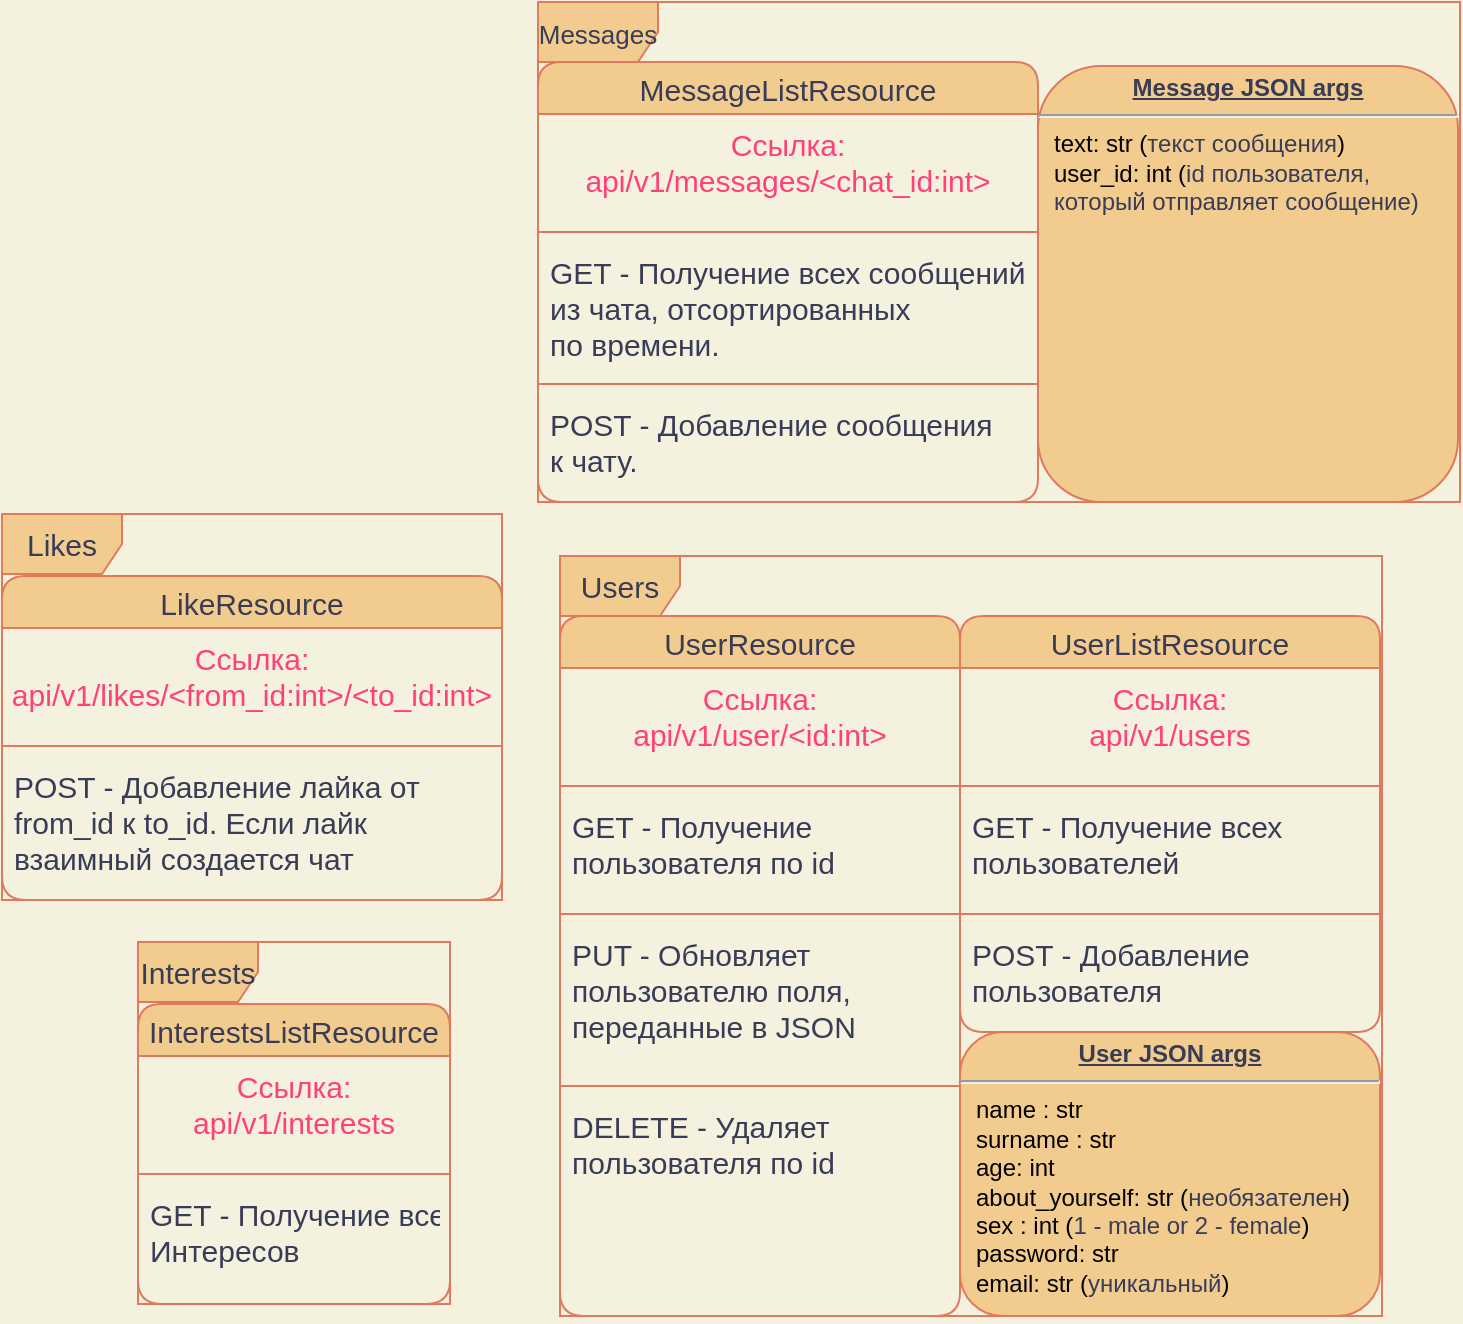 <mxfile version="15.5.4" type="embed"><diagram id="C5RBs43oDa-KdzZeNtuy" name="Page-1"><mxGraphModel dx="788" dy="420" grid="0" gridSize="10" guides="1" tooltips="1" connect="1" arrows="1" fold="1" page="1" pageScale="1" pageWidth="10000" pageHeight="10000" background="#F4F1DE" math="0" shadow="0"><root><mxCell id="WIyWlLk6GJQsqaUBKTNV-0"/><mxCell id="WIyWlLk6GJQsqaUBKTNV-1" parent="WIyWlLk6GJQsqaUBKTNV-0"/><mxCell id="s-sF-N-EIKHxKrZ4D1PO-0" value="UserListResource" style="swimlane;fontStyle=0;childLayout=stackLayout;horizontal=1;startSize=26;horizontalStack=0;resizeParent=1;resizeParentMax=0;resizeLast=0;collapsible=1;marginBottom=0;align=center;fontSize=15;fillColor=#F2CC8F;strokeColor=#E07A5F;fontColor=#393C56;rounded=1;" parent="WIyWlLk6GJQsqaUBKTNV-1" vertex="1"><mxGeometry x="2961" y="1520" width="210" height="208" as="geometry"/></mxCell><mxCell id="s-sF-N-EIKHxKrZ4D1PO-10" value="Ссылка:&#10;api/v1/users" style="text;strokeColor=none;fillColor=none;spacingLeft=4;spacingRight=4;overflow=hidden;rotatable=0;points=[[0,0.5],[1,0.5]];portConstraint=eastwest;fontSize=15;fontColor=#FF4079;rounded=1;align=center;" parent="s-sF-N-EIKHxKrZ4D1PO-0" vertex="1"><mxGeometry y="26" width="210" height="54" as="geometry"/></mxCell><mxCell id="s-sF-N-EIKHxKrZ4D1PO-11" value="" style="line;strokeWidth=1;rotatable=0;dashed=0;labelPosition=right;align=left;verticalAlign=middle;spacingTop=0;spacingLeft=6;points=[];portConstraint=eastwest;fontSize=15;labelBackgroundColor=#F4F1DE;fillColor=#F2CC8F;strokeColor=#E07A5F;fontColor=#393C56;rounded=1;" parent="s-sF-N-EIKHxKrZ4D1PO-0" vertex="1"><mxGeometry y="80" width="210" height="10" as="geometry"/></mxCell><mxCell id="s-sF-N-EIKHxKrZ4D1PO-1" value="GET - Получение всех &#10;пользователей" style="text;strokeColor=none;fillColor=none;spacingLeft=4;spacingRight=4;overflow=hidden;rotatable=0;points=[[0,0.5],[1,0.5]];portConstraint=eastwest;fontSize=15;fontColor=#393C56;rounded=1;" parent="s-sF-N-EIKHxKrZ4D1PO-0" vertex="1"><mxGeometry y="90" width="210" height="54" as="geometry"/></mxCell><mxCell id="s-sF-N-EIKHxKrZ4D1PO-5" value="" style="line;strokeWidth=1;rotatable=0;dashed=0;labelPosition=right;align=left;verticalAlign=middle;spacingTop=0;spacingLeft=6;points=[];portConstraint=eastwest;fontSize=15;labelBackgroundColor=#F4F1DE;fillColor=#F2CC8F;strokeColor=#E07A5F;fontColor=#393C56;rounded=1;" parent="s-sF-N-EIKHxKrZ4D1PO-0" vertex="1"><mxGeometry y="144" width="210" height="10" as="geometry"/></mxCell><mxCell id="s-sF-N-EIKHxKrZ4D1PO-4" value="POST - Добавление &#10;пользователя" style="text;strokeColor=none;fillColor=none;spacingLeft=4;spacingRight=4;overflow=hidden;rotatable=0;points=[[0,0.5],[1,0.5]];portConstraint=eastwest;fontSize=15;fontColor=#393C56;rounded=1;" parent="s-sF-N-EIKHxKrZ4D1PO-0" vertex="1"><mxGeometry y="154" width="210" height="54" as="geometry"/></mxCell><mxCell id="s-sF-N-EIKHxKrZ4D1PO-6" value="UserResource" style="swimlane;fontStyle=0;childLayout=stackLayout;horizontal=1;startSize=26;horizontalStack=0;resizeParent=1;resizeParentMax=0;resizeLast=0;collapsible=1;marginBottom=0;align=center;fontSize=15;fillColor=#F2CC8F;strokeColor=#E07A5F;fontColor=#393C56;rounded=1;" parent="WIyWlLk6GJQsqaUBKTNV-1" vertex="1"><mxGeometry x="2761" y="1520" width="200" height="350" as="geometry"/></mxCell><mxCell id="s-sF-N-EIKHxKrZ4D1PO-12" value="Ссылка:&#10;api/v1/user/&lt;id:int&gt;" style="text;strokeColor=none;fillColor=none;spacingLeft=4;spacingRight=4;overflow=hidden;rotatable=0;points=[[0,0.5],[1,0.5]];portConstraint=eastwest;fontSize=15;fontColor=#FF4079;rounded=1;align=center;" parent="s-sF-N-EIKHxKrZ4D1PO-6" vertex="1"><mxGeometry y="26" width="200" height="54" as="geometry"/></mxCell><mxCell id="s-sF-N-EIKHxKrZ4D1PO-13" value="" style="line;strokeWidth=1;rotatable=0;dashed=0;labelPosition=right;align=left;verticalAlign=middle;spacingTop=0;spacingLeft=6;points=[];portConstraint=eastwest;fontSize=15;labelBackgroundColor=#F4F1DE;fillColor=#F2CC8F;strokeColor=#E07A5F;fontColor=#393C56;rounded=1;" parent="s-sF-N-EIKHxKrZ4D1PO-6" vertex="1"><mxGeometry y="80" width="200" height="10" as="geometry"/></mxCell><mxCell id="s-sF-N-EIKHxKrZ4D1PO-7" value="GET - Получение &#10;пользователя по id" style="text;strokeColor=none;fillColor=none;spacingLeft=4;spacingRight=4;overflow=hidden;rotatable=0;points=[[0,0.5],[1,0.5]];portConstraint=eastwest;fontSize=15;fontColor=#393C56;rounded=1;" parent="s-sF-N-EIKHxKrZ4D1PO-6" vertex="1"><mxGeometry y="90" width="200" height="54" as="geometry"/></mxCell><mxCell id="s-sF-N-EIKHxKrZ4D1PO-8" value="" style="line;strokeWidth=1;rotatable=0;dashed=0;labelPosition=right;align=left;verticalAlign=middle;spacingTop=0;spacingLeft=6;points=[];portConstraint=eastwest;fontSize=15;labelBackgroundColor=#F4F1DE;fillColor=#F2CC8F;strokeColor=#E07A5F;fontColor=#393C56;rounded=1;" parent="s-sF-N-EIKHxKrZ4D1PO-6" vertex="1"><mxGeometry y="144" width="200" height="10" as="geometry"/></mxCell><mxCell id="s-sF-N-EIKHxKrZ4D1PO-19" value="PUT - Обновляет &#10;пользователю поля, &#10;переданные в JSON" style="text;strokeColor=none;fillColor=none;spacingLeft=4;spacingRight=4;overflow=hidden;rotatable=0;points=[[0,0.5],[1,0.5]];portConstraint=eastwest;fontSize=15;fontColor=#393C56;rounded=1;" parent="s-sF-N-EIKHxKrZ4D1PO-6" vertex="1"><mxGeometry y="154" width="200" height="76" as="geometry"/></mxCell><mxCell id="s-sF-N-EIKHxKrZ4D1PO-20" value="" style="line;strokeWidth=1;rotatable=0;dashed=0;labelPosition=right;align=left;verticalAlign=middle;spacingTop=0;spacingLeft=6;points=[];portConstraint=eastwest;fontSize=15;labelBackgroundColor=#F4F1DE;fillColor=#F2CC8F;strokeColor=#E07A5F;fontColor=#393C56;rounded=1;" parent="s-sF-N-EIKHxKrZ4D1PO-6" vertex="1"><mxGeometry y="230" width="200" height="10" as="geometry"/></mxCell><mxCell id="s-sF-N-EIKHxKrZ4D1PO-9" value="DELETE - Удаляет &#10;пользователя по id" style="text;strokeColor=none;fillColor=none;spacingLeft=4;spacingRight=4;overflow=hidden;rotatable=0;points=[[0,0.5],[1,0.5]];portConstraint=eastwest;fontSize=15;fontColor=#393C56;rounded=1;" parent="s-sF-N-EIKHxKrZ4D1PO-6" vertex="1"><mxGeometry y="240" width="200" height="110" as="geometry"/></mxCell><mxCell id="s-sF-N-EIKHxKrZ4D1PO-15" value="Users" style="shape=umlFrame;whiteSpace=wrap;html=1;fontSize=15;fontColor=#393C56;fillColor=#F2CC8F;strokeColor=#E07A5F;rounded=1;" parent="WIyWlLk6GJQsqaUBKTNV-1" vertex="1"><mxGeometry x="2761" y="1490" width="411" height="380" as="geometry"/></mxCell><mxCell id="s-sF-N-EIKHxKrZ4D1PO-18" value="&lt;p style=&quot;margin: 0px ; margin-top: 4px ; text-align: center ; text-decoration: underline&quot;&gt;&lt;b&gt;User JSON args&lt;/b&gt;&lt;/p&gt;&lt;hr&gt;&lt;p style=&quot;margin: 0px ; margin-left: 8px&quot;&gt;&lt;font color=&quot;#000000&quot;&gt;name : str&lt;/font&gt;&lt;/p&gt;&lt;p style=&quot;margin: 0px ; margin-left: 8px&quot;&gt;&lt;font color=&quot;#000000&quot;&gt;surname : str&lt;br&gt;age: int&lt;/font&gt;&lt;/p&gt;&lt;p style=&quot;margin: 0px ; margin-left: 8px&quot;&gt;&lt;font color=&quot;#000000&quot;&gt;about_yourself: str (&lt;/font&gt;необязателен&lt;font color=&quot;#000000&quot;&gt;)&lt;/font&gt;&lt;/p&gt;&lt;p style=&quot;margin: 0px ; margin-left: 8px&quot;&gt;&lt;font color=&quot;#000000&quot;&gt;sex : int (&lt;/font&gt;1 - male or 2 - female&lt;font color=&quot;#000000&quot;&gt;)&lt;/font&gt;&lt;/p&gt;&lt;p style=&quot;margin: 0px ; margin-left: 8px&quot;&gt;&lt;font color=&quot;#000000&quot;&gt;password: str&lt;/font&gt;&lt;/p&gt;&lt;p style=&quot;margin: 0px ; margin-left: 8px&quot;&gt;&lt;font color=&quot;#000000&quot;&gt;email: str (&lt;/font&gt;уникальный&lt;font color=&quot;#000000&quot;&gt;)&lt;/font&gt;&lt;/p&gt;" style="verticalAlign=top;align=left;overflow=fill;fontSize=12;fontFamily=Helvetica;html=1;fontColor=#393C56;fillColor=#F2CC8F;strokeColor=#E07A5F;rounded=1;" parent="WIyWlLk6GJQsqaUBKTNV-1" vertex="1"><mxGeometry x="2961" y="1728" width="210" height="142" as="geometry"/></mxCell><mxCell id="0" value="InterestsListResource" style="swimlane;fontStyle=0;childLayout=stackLayout;horizontal=1;startSize=26;horizontalStack=0;resizeParent=1;resizeParentMax=0;resizeLast=0;collapsible=1;marginBottom=0;align=center;fontSize=15;fillColor=#F2CC8F;strokeColor=#E07A5F;fontColor=#393C56;rounded=1;" parent="WIyWlLk6GJQsqaUBKTNV-1" vertex="1"><mxGeometry x="2550" y="1714" width="156" height="150" as="geometry"/></mxCell><mxCell id="1" value="Ссылка:&#10;api/v1/interests" style="text;strokeColor=none;fillColor=none;spacingLeft=4;spacingRight=4;overflow=hidden;rotatable=0;points=[[0,0.5],[1,0.5]];portConstraint=eastwest;fontSize=15;fontColor=#FF4079;rounded=1;align=center;" parent="0" vertex="1"><mxGeometry y="26" width="156" height="54" as="geometry"/></mxCell><mxCell id="2" value="" style="line;strokeWidth=1;rotatable=0;dashed=0;labelPosition=right;align=left;verticalAlign=middle;spacingTop=0;spacingLeft=6;points=[];portConstraint=eastwest;fontSize=15;labelBackgroundColor=#F4F1DE;fillColor=#F2CC8F;strokeColor=#E07A5F;fontColor=#393C56;rounded=1;" parent="0" vertex="1"><mxGeometry y="80" width="156" height="10" as="geometry"/></mxCell><mxCell id="3" value="GET - Получение всех &#10;Интересов" style="text;strokeColor=none;fillColor=none;spacingLeft=4;spacingRight=4;overflow=hidden;rotatable=0;points=[[0,0.5],[1,0.5]];portConstraint=eastwest;fontSize=15;fontColor=#393C56;rounded=1;" parent="0" vertex="1"><mxGeometry y="90" width="156" height="60" as="geometry"/></mxCell><mxCell id="14" value="Interests" style="shape=umlFrame;whiteSpace=wrap;html=1;fontSize=15;fontColor=#393C56;fillColor=#F2CC8F;strokeColor=#E07A5F;rounded=1;" parent="WIyWlLk6GJQsqaUBKTNV-1" vertex="1"><mxGeometry x="2550" y="1683" width="156" height="181" as="geometry"/></mxCell><mxCell id="15" value="LikeResource" style="swimlane;fontStyle=0;childLayout=stackLayout;horizontal=1;startSize=26;horizontalStack=0;resizeParent=1;resizeParentMax=0;resizeLast=0;collapsible=1;marginBottom=0;align=center;fontSize=15;fillColor=#F2CC8F;strokeColor=#E07A5F;fontColor=#393C56;rounded=1;" parent="WIyWlLk6GJQsqaUBKTNV-1" vertex="1"><mxGeometry x="2482" y="1500" width="250" height="162" as="geometry"/></mxCell><mxCell id="16" value="Ссылка:&#10;api/v1/likes/&lt;from_id:int&gt;/&lt;to_id:int&gt;" style="text;strokeColor=none;fillColor=none;spacingLeft=4;spacingRight=4;overflow=hidden;rotatable=0;points=[[0,0.5],[1,0.5]];portConstraint=eastwest;fontSize=15;fontColor=#FF4079;rounded=1;align=center;" parent="15" vertex="1"><mxGeometry y="26" width="250" height="54" as="geometry"/></mxCell><mxCell id="17" value="" style="line;strokeWidth=1;rotatable=0;dashed=0;labelPosition=right;align=left;verticalAlign=middle;spacingTop=0;spacingLeft=6;points=[];portConstraint=eastwest;fontSize=15;labelBackgroundColor=#F4F1DE;fillColor=#F2CC8F;strokeColor=#E07A5F;fontColor=#393C56;rounded=1;" parent="15" vertex="1"><mxGeometry y="80" width="250" height="10" as="geometry"/></mxCell><mxCell id="18" value="POST - Добавление лайка от &#10;from_id к to_id. Если лайк &#10;взаимный создается чат" style="text;strokeColor=none;fillColor=none;spacingLeft=4;spacingRight=4;overflow=hidden;rotatable=0;points=[[0,0.5],[1,0.5]];portConstraint=eastwest;fontSize=15;fontColor=#393C56;rounded=1;" parent="15" vertex="1"><mxGeometry y="90" width="250" height="72" as="geometry"/></mxCell><mxCell id="19" value="Likes" style="shape=umlFrame;whiteSpace=wrap;html=1;fontSize=15;fontColor=#393C56;fillColor=#F2CC8F;strokeColor=#E07A5F;rounded=1;" parent="WIyWlLk6GJQsqaUBKTNV-1" vertex="1"><mxGeometry x="2482" y="1469" width="250" height="193" as="geometry"/></mxCell><mxCell id="20" value="MessageListResource" style="swimlane;fontStyle=0;childLayout=stackLayout;horizontal=1;startSize=26;horizontalStack=0;resizeParent=1;resizeParentMax=0;resizeLast=0;collapsible=1;marginBottom=0;align=center;fontSize=15;fillColor=#F2CC8F;strokeColor=#E07A5F;fontColor=#393C56;rounded=1;" vertex="1" parent="WIyWlLk6GJQsqaUBKTNV-1"><mxGeometry x="2750" y="1243" width="250" height="220" as="geometry"/></mxCell><mxCell id="21" value="Ссылка:&#10;api/v1/messages/&lt;chat_id:int&gt;" style="text;strokeColor=none;fillColor=none;spacingLeft=4;spacingRight=4;overflow=hidden;rotatable=0;points=[[0,0.5],[1,0.5]];portConstraint=eastwest;fontSize=15;fontColor=#FF4079;rounded=1;align=center;" vertex="1" parent="20"><mxGeometry y="26" width="250" height="54" as="geometry"/></mxCell><mxCell id="22" value="" style="line;strokeWidth=1;rotatable=0;dashed=0;labelPosition=right;align=left;verticalAlign=middle;spacingTop=0;spacingLeft=6;points=[];portConstraint=eastwest;fontSize=15;labelBackgroundColor=#F4F1DE;fillColor=#F2CC8F;strokeColor=#E07A5F;fontColor=#393C56;rounded=1;" vertex="1" parent="20"><mxGeometry y="80" width="250" height="10" as="geometry"/></mxCell><mxCell id="23" value="GET - Получение всех сообщений&#10;из чата, отсортированных &#10;по времени." style="text;strokeColor=none;fillColor=none;spacingLeft=4;spacingRight=4;overflow=hidden;rotatable=0;points=[[0,0.5],[1,0.5]];portConstraint=eastwest;fontSize=15;fontColor=#393C56;rounded=1;" vertex="1" parent="20"><mxGeometry y="90" width="250" height="66" as="geometry"/></mxCell><mxCell id="26" value="" style="line;strokeWidth=1;rotatable=0;dashed=0;labelPosition=right;align=left;verticalAlign=middle;spacingTop=0;spacingLeft=6;points=[];portConstraint=eastwest;fontSize=15;labelBackgroundColor=#F4F1DE;fillColor=#F2CC8F;strokeColor=#E07A5F;fontColor=#393C56;rounded=1;" vertex="1" parent="20"><mxGeometry y="156" width="250" height="10" as="geometry"/></mxCell><mxCell id="25" value="POST - Добавление сообщения&#10;к чату." style="text;strokeColor=none;fillColor=none;spacingLeft=4;spacingRight=4;overflow=hidden;rotatable=0;points=[[0,0.5],[1,0.5]];portConstraint=eastwest;fontSize=15;fontColor=#393C56;rounded=1;" vertex="1" parent="20"><mxGeometry y="166" width="250" height="54" as="geometry"/></mxCell><mxCell id="24" value="&lt;font style=&quot;font-size: 13px&quot;&gt;Messages&lt;/font&gt;" style="shape=umlFrame;whiteSpace=wrap;html=1;fontSize=15;fontColor=#393C56;fillColor=#F2CC8F;strokeColor=#E07A5F;rounded=1;" vertex="1" parent="WIyWlLk6GJQsqaUBKTNV-1"><mxGeometry x="2750" y="1213" width="461" height="250" as="geometry"/></mxCell><mxCell id="27" value="&lt;p style=&quot;margin: 0px ; margin-top: 4px ; text-align: center ; text-decoration: underline&quot;&gt;&lt;b&gt;Message JSON args&lt;/b&gt;&lt;/p&gt;&lt;hr&gt;&lt;p style=&quot;margin: 0px ; margin-left: 8px&quot;&gt;&lt;font color=&quot;#000000&quot;&gt;text: str (&lt;/font&gt;текст сообщения&lt;font color=&quot;#000000&quot;&gt;)&lt;/font&gt;&lt;/p&gt;&lt;p style=&quot;margin: 0px ; margin-left: 8px&quot;&gt;&lt;font color=&quot;#000000&quot;&gt;user_id: int (&lt;/font&gt;id пользователя,&amp;nbsp;&lt;/p&gt;&lt;p style=&quot;margin: 0px ; margin-left: 8px&quot;&gt;который отправляет сообщение)&lt;font color=&quot;#000000&quot;&gt;&lt;br&gt;&lt;br&gt;&lt;/font&gt;&lt;/p&gt;" style="verticalAlign=top;align=left;overflow=fill;fontSize=12;fontFamily=Helvetica;html=1;fontColor=#393C56;fillColor=#F2CC8F;strokeColor=#E07A5F;rounded=1;" vertex="1" parent="WIyWlLk6GJQsqaUBKTNV-1"><mxGeometry x="3000" y="1245" width="210" height="218" as="geometry"/></mxCell></root></mxGraphModel></diagram></mxfile>